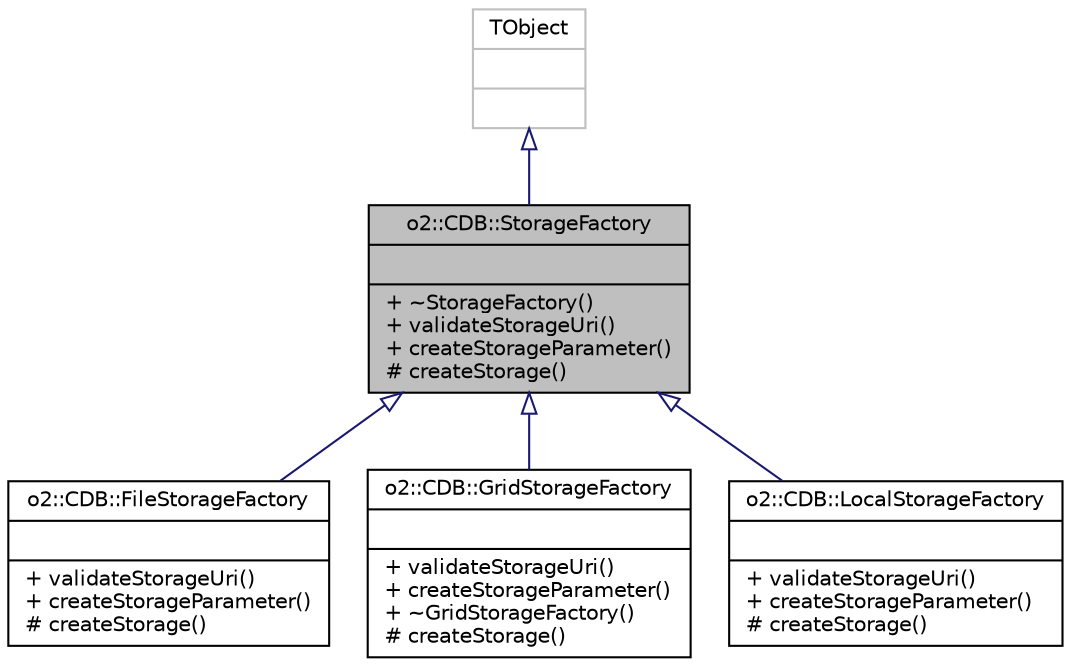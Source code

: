 digraph "o2::CDB::StorageFactory"
{
 // INTERACTIVE_SVG=YES
  bgcolor="transparent";
  edge [fontname="Helvetica",fontsize="10",labelfontname="Helvetica",labelfontsize="10"];
  node [fontname="Helvetica",fontsize="10",shape=record];
  Node1 [label="{o2::CDB::StorageFactory\n||+ ~StorageFactory()\l+ validateStorageUri()\l+ createStorageParameter()\l# createStorage()\l}",height=0.2,width=0.4,color="black", fillcolor="grey75", style="filled" fontcolor="black"];
  Node2 -> Node1 [dir="back",color="midnightblue",fontsize="10",style="solid",arrowtail="onormal",fontname="Helvetica"];
  Node2 [label="{TObject\n||}",height=0.2,width=0.4,color="grey75"];
  Node1 -> Node3 [dir="back",color="midnightblue",fontsize="10",style="solid",arrowtail="onormal",fontname="Helvetica"];
  Node3 [label="{o2::CDB::FileStorageFactory\n||+ validateStorageUri()\l+ createStorageParameter()\l# createStorage()\l}",height=0.2,width=0.4,color="black",URL="$d2/d56/classo2_1_1CDB_1_1FileStorageFactory.html"];
  Node1 -> Node4 [dir="back",color="midnightblue",fontsize="10",style="solid",arrowtail="onormal",fontname="Helvetica"];
  Node4 [label="{o2::CDB::GridStorageFactory\n||+ validateStorageUri()\l+ createStorageParameter()\l+ ~GridStorageFactory()\l# createStorage()\l}",height=0.2,width=0.4,color="black",URL="$dd/dcc/classo2_1_1CDB_1_1GridStorageFactory.html"];
  Node1 -> Node5 [dir="back",color="midnightblue",fontsize="10",style="solid",arrowtail="onormal",fontname="Helvetica"];
  Node5 [label="{o2::CDB::LocalStorageFactory\n||+ validateStorageUri()\l+ createStorageParameter()\l# createStorage()\l}",height=0.2,width=0.4,color="black",URL="$d4/d68/classo2_1_1CDB_1_1LocalStorageFactory.html"];
}
